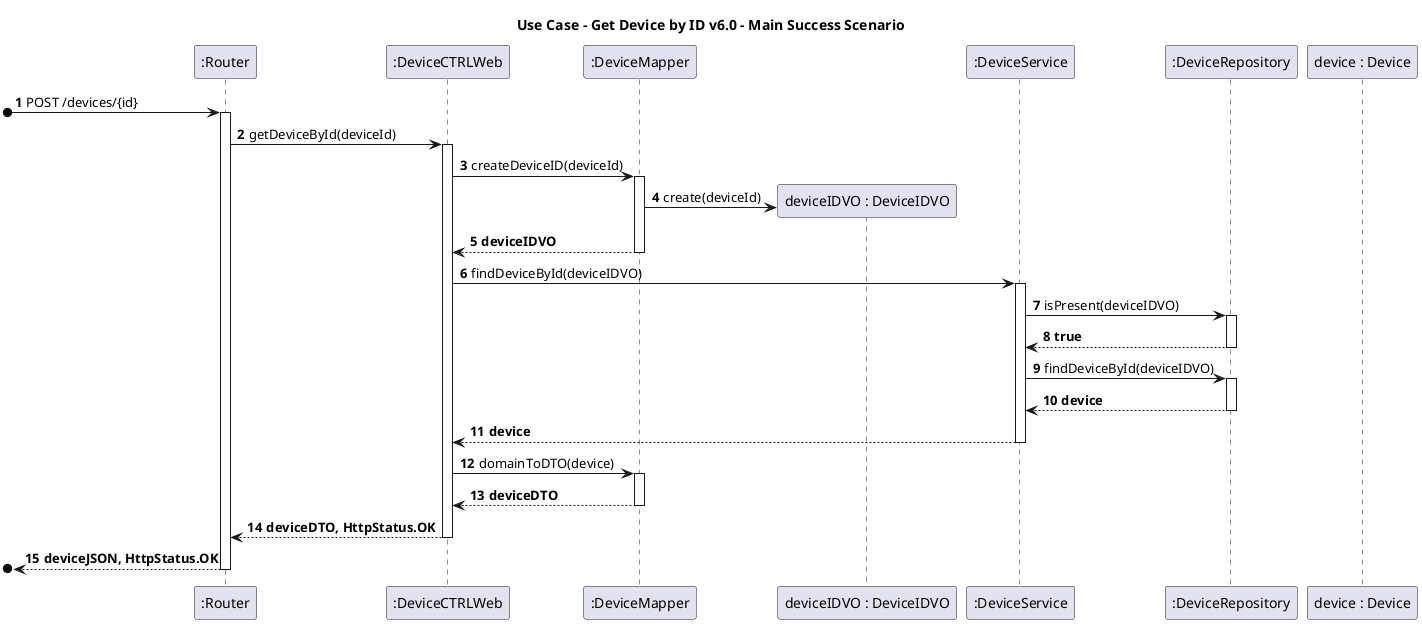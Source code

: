 @startuml

autonumber
    title Use Case - Get Device by ID v6.0 - Main Success Scenario

participant ":Router" as R
participant ":DeviceCTRLWeb" as C
participant ":DeviceMapper" as DM
participant "deviceIDVO : DeviceIDVO" as DID
participant ":DeviceService" as DS
participant ":DeviceRepository" as DRM
participant "device : Device" as D



[o-> R : POST /devices/{id}

activate R
R -> C : getDeviceById(deviceId)
activate C

C -> DM : createDeviceID(deviceId)
activate DM
DM -> DID ** : create(deviceId)
DM --> C : **deviceIDVO**
deactivate DM

C -> DS : findDeviceById(deviceIDVO)
activate DS

DS -> DRM : isPresent(deviceIDVO)
activate DRM
DRM --> DS : **true**
deactivate DRM

DS -> DRM : findDeviceById(deviceIDVO)
activate DRM
DRM --> DS : **device**
deactivate DRM
DS --> C : **device**
deactivate DS

C -> DM : domainToDTO(device)
activate DM
DM --> C : **deviceDTO**
deactivate DM
C --> R : **deviceDTO, HttpStatus.OK**
deactivate C
[o<-- R : **deviceJSON, HttpStatus.OK**
deactivate R
@enduml